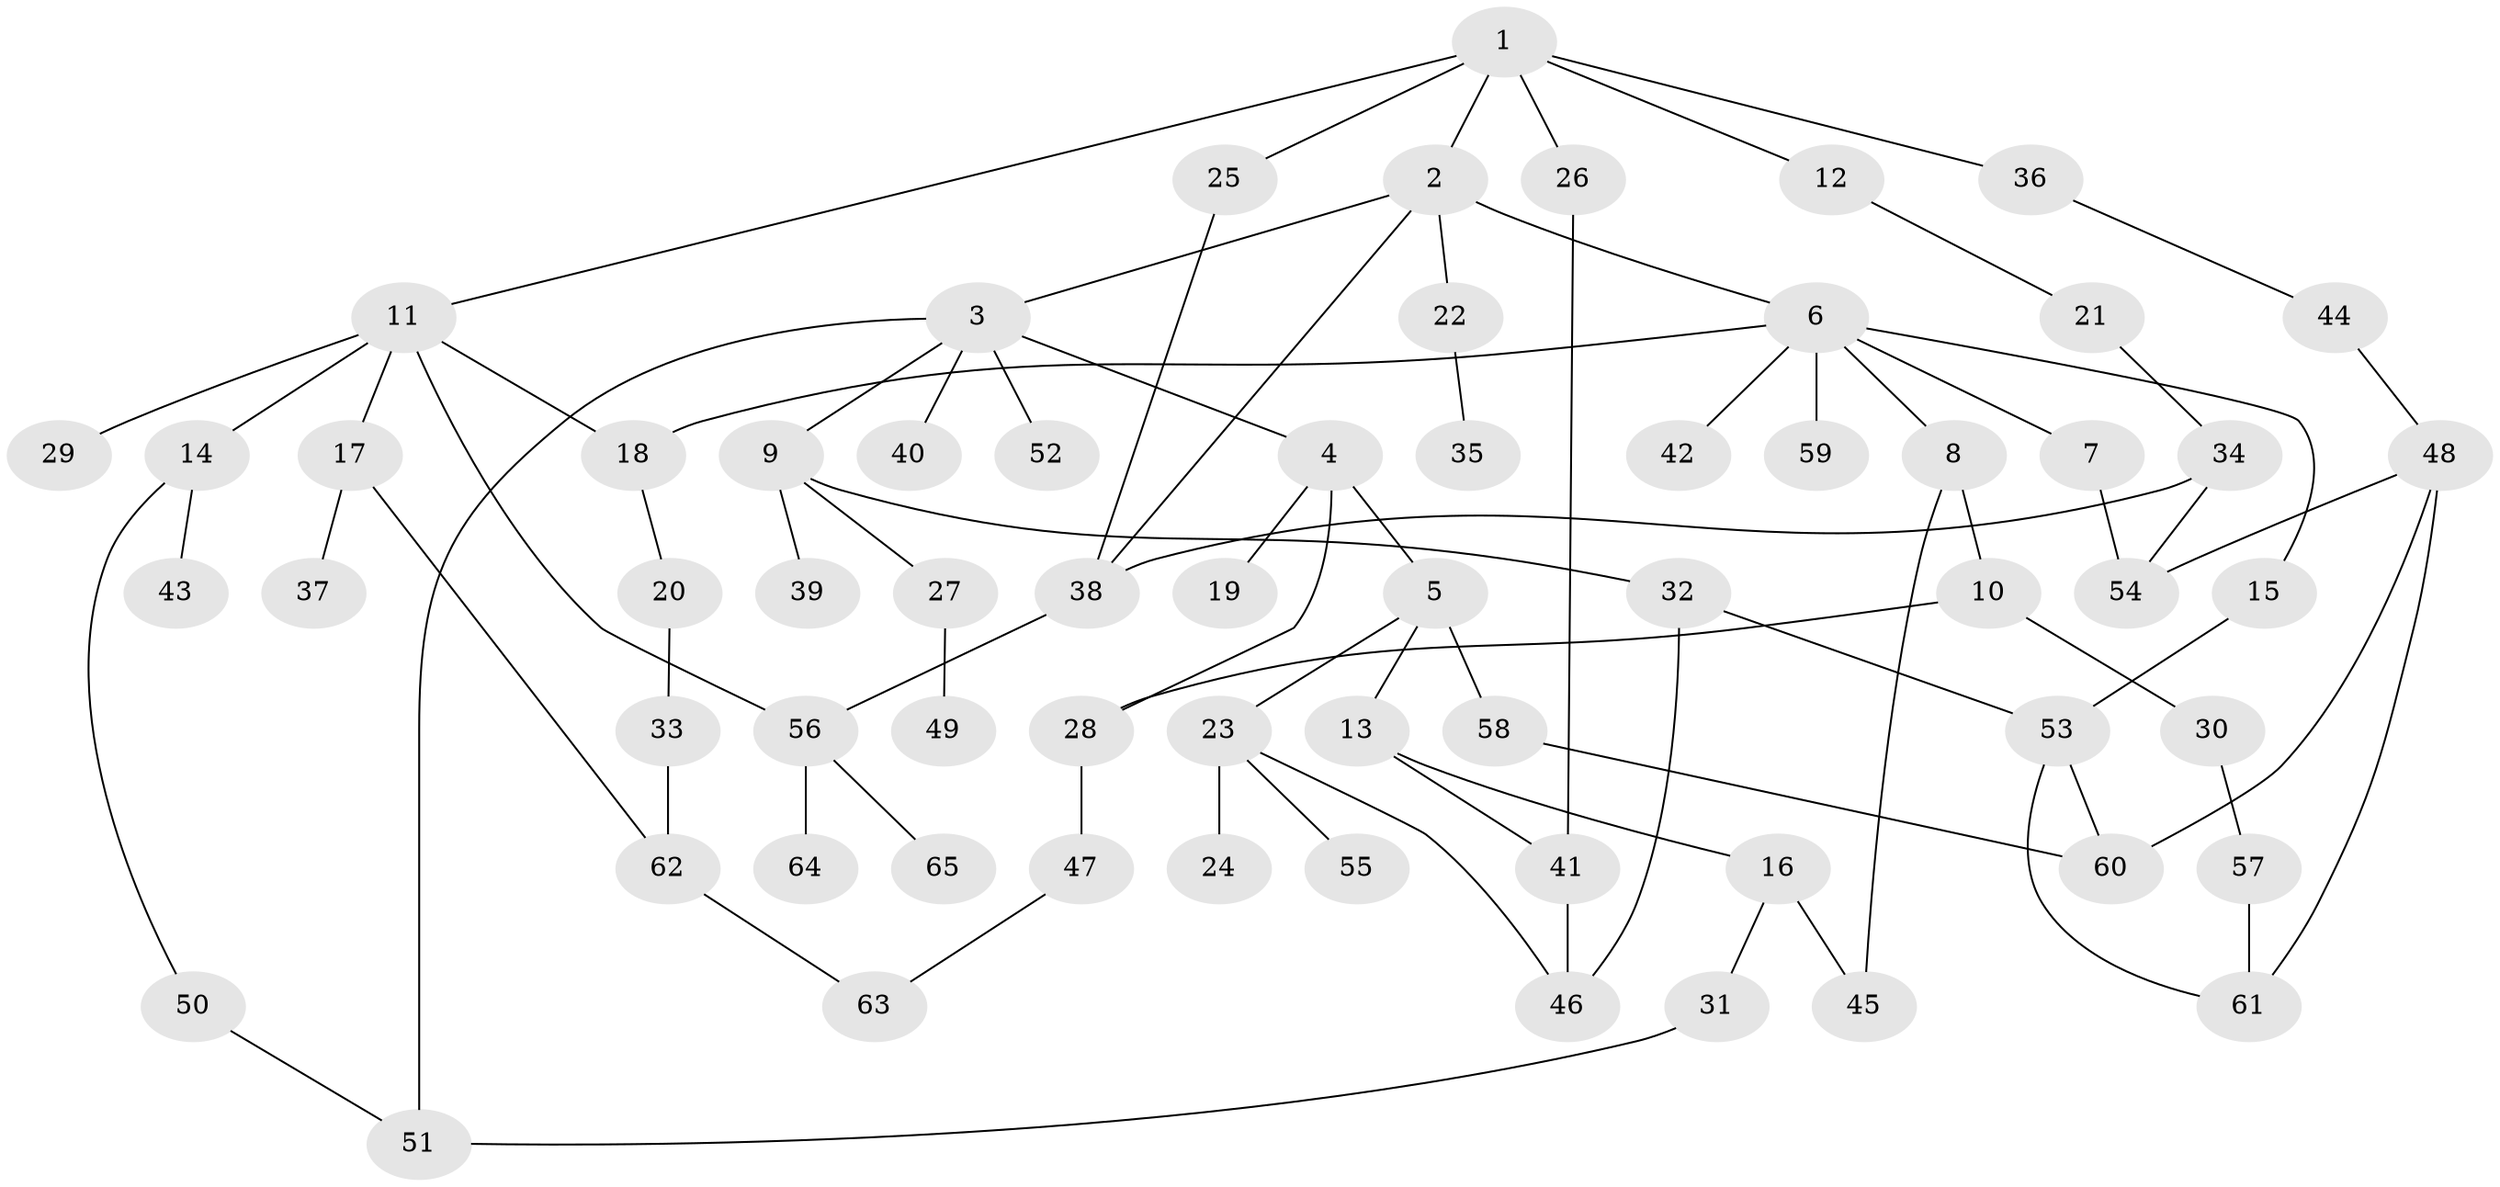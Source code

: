 // Generated by graph-tools (version 1.1) at 2025/41/03/09/25 04:41:47]
// undirected, 65 vertices, 84 edges
graph export_dot {
graph [start="1"]
  node [color=gray90,style=filled];
  1;
  2;
  3;
  4;
  5;
  6;
  7;
  8;
  9;
  10;
  11;
  12;
  13;
  14;
  15;
  16;
  17;
  18;
  19;
  20;
  21;
  22;
  23;
  24;
  25;
  26;
  27;
  28;
  29;
  30;
  31;
  32;
  33;
  34;
  35;
  36;
  37;
  38;
  39;
  40;
  41;
  42;
  43;
  44;
  45;
  46;
  47;
  48;
  49;
  50;
  51;
  52;
  53;
  54;
  55;
  56;
  57;
  58;
  59;
  60;
  61;
  62;
  63;
  64;
  65;
  1 -- 2;
  1 -- 11;
  1 -- 12;
  1 -- 25;
  1 -- 26;
  1 -- 36;
  2 -- 3;
  2 -- 6;
  2 -- 22;
  2 -- 38;
  3 -- 4;
  3 -- 9;
  3 -- 40;
  3 -- 52;
  3 -- 51;
  4 -- 5;
  4 -- 19;
  4 -- 28;
  5 -- 13;
  5 -- 23;
  5 -- 58;
  6 -- 7;
  6 -- 8;
  6 -- 15;
  6 -- 18;
  6 -- 42;
  6 -- 59;
  7 -- 54;
  8 -- 10;
  8 -- 45;
  9 -- 27;
  9 -- 32;
  9 -- 39;
  10 -- 28;
  10 -- 30;
  11 -- 14;
  11 -- 17;
  11 -- 29;
  11 -- 18;
  11 -- 56;
  12 -- 21;
  13 -- 16;
  13 -- 41;
  14 -- 43;
  14 -- 50;
  15 -- 53;
  16 -- 31;
  16 -- 45;
  17 -- 37;
  17 -- 62;
  18 -- 20;
  20 -- 33;
  21 -- 34;
  22 -- 35;
  23 -- 24;
  23 -- 55;
  23 -- 46;
  25 -- 38;
  26 -- 41;
  27 -- 49;
  28 -- 47;
  30 -- 57;
  31 -- 51;
  32 -- 46;
  32 -- 53;
  33 -- 62;
  34 -- 54;
  34 -- 38;
  36 -- 44;
  38 -- 56;
  41 -- 46;
  44 -- 48;
  47 -- 63;
  48 -- 60;
  48 -- 61;
  48 -- 54;
  50 -- 51;
  53 -- 60;
  53 -- 61;
  56 -- 64;
  56 -- 65;
  57 -- 61;
  58 -- 60;
  62 -- 63;
}

